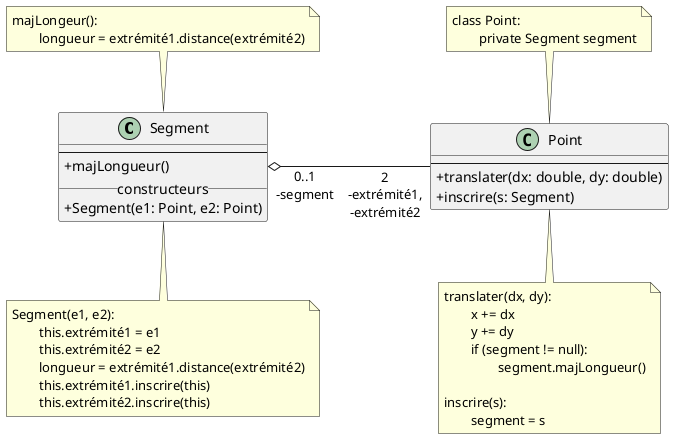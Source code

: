 @startuml
skinparam classAttributeIconSize 0

' SEGMENT START DELETE
class Segment {
	--
	+ majLongueur()
	__constructeurs__
	+ Segment(e1: Point, e2: Point)
}

' SEGMENT STOP DELETE
class Point {
	--
	+translater(dx: double, dy: double)
	' NO_INITIALE START DELETE
	+inscrire(s: Segment)
	' NO_INITIALE STOP DELETEE
}
' SEGMENT START DELETE

Segment "0..1\n-segment" o-right- "2\n-extrémité1,\n-extrémité2" Point: "                                     "
' SEGMENT STOP DELETE
' SEGMENT START DELETE
note top of Segment
	majLongeur():
		longueur = extrémité1.distance(extrémité2)
end note

note bottom of Segment
	Segment(e1, e2):
		this.extrémité1 = e1
		this.extrémité2 = e2
		longueur = extrémité1.distance(extrémité2)
		this.extrémité1.inscrire(this)
		this.extrémité2.inscrire(this)
end note

' SEGMENT STOP DELETE
' NOTES_POINT START DELETE
note top of Point
	class Point:
		private Segment segment
end note

note bottom of Point
	translater(dx, dy):
		x += dx
		y += dy
		if (segment != null):
			segment.majLongueur()

	inscrire(s):
		segment = s
end note
' NOTES_POINT STOP DELETE
@enduml
' vim: sw=4 ts=4:
